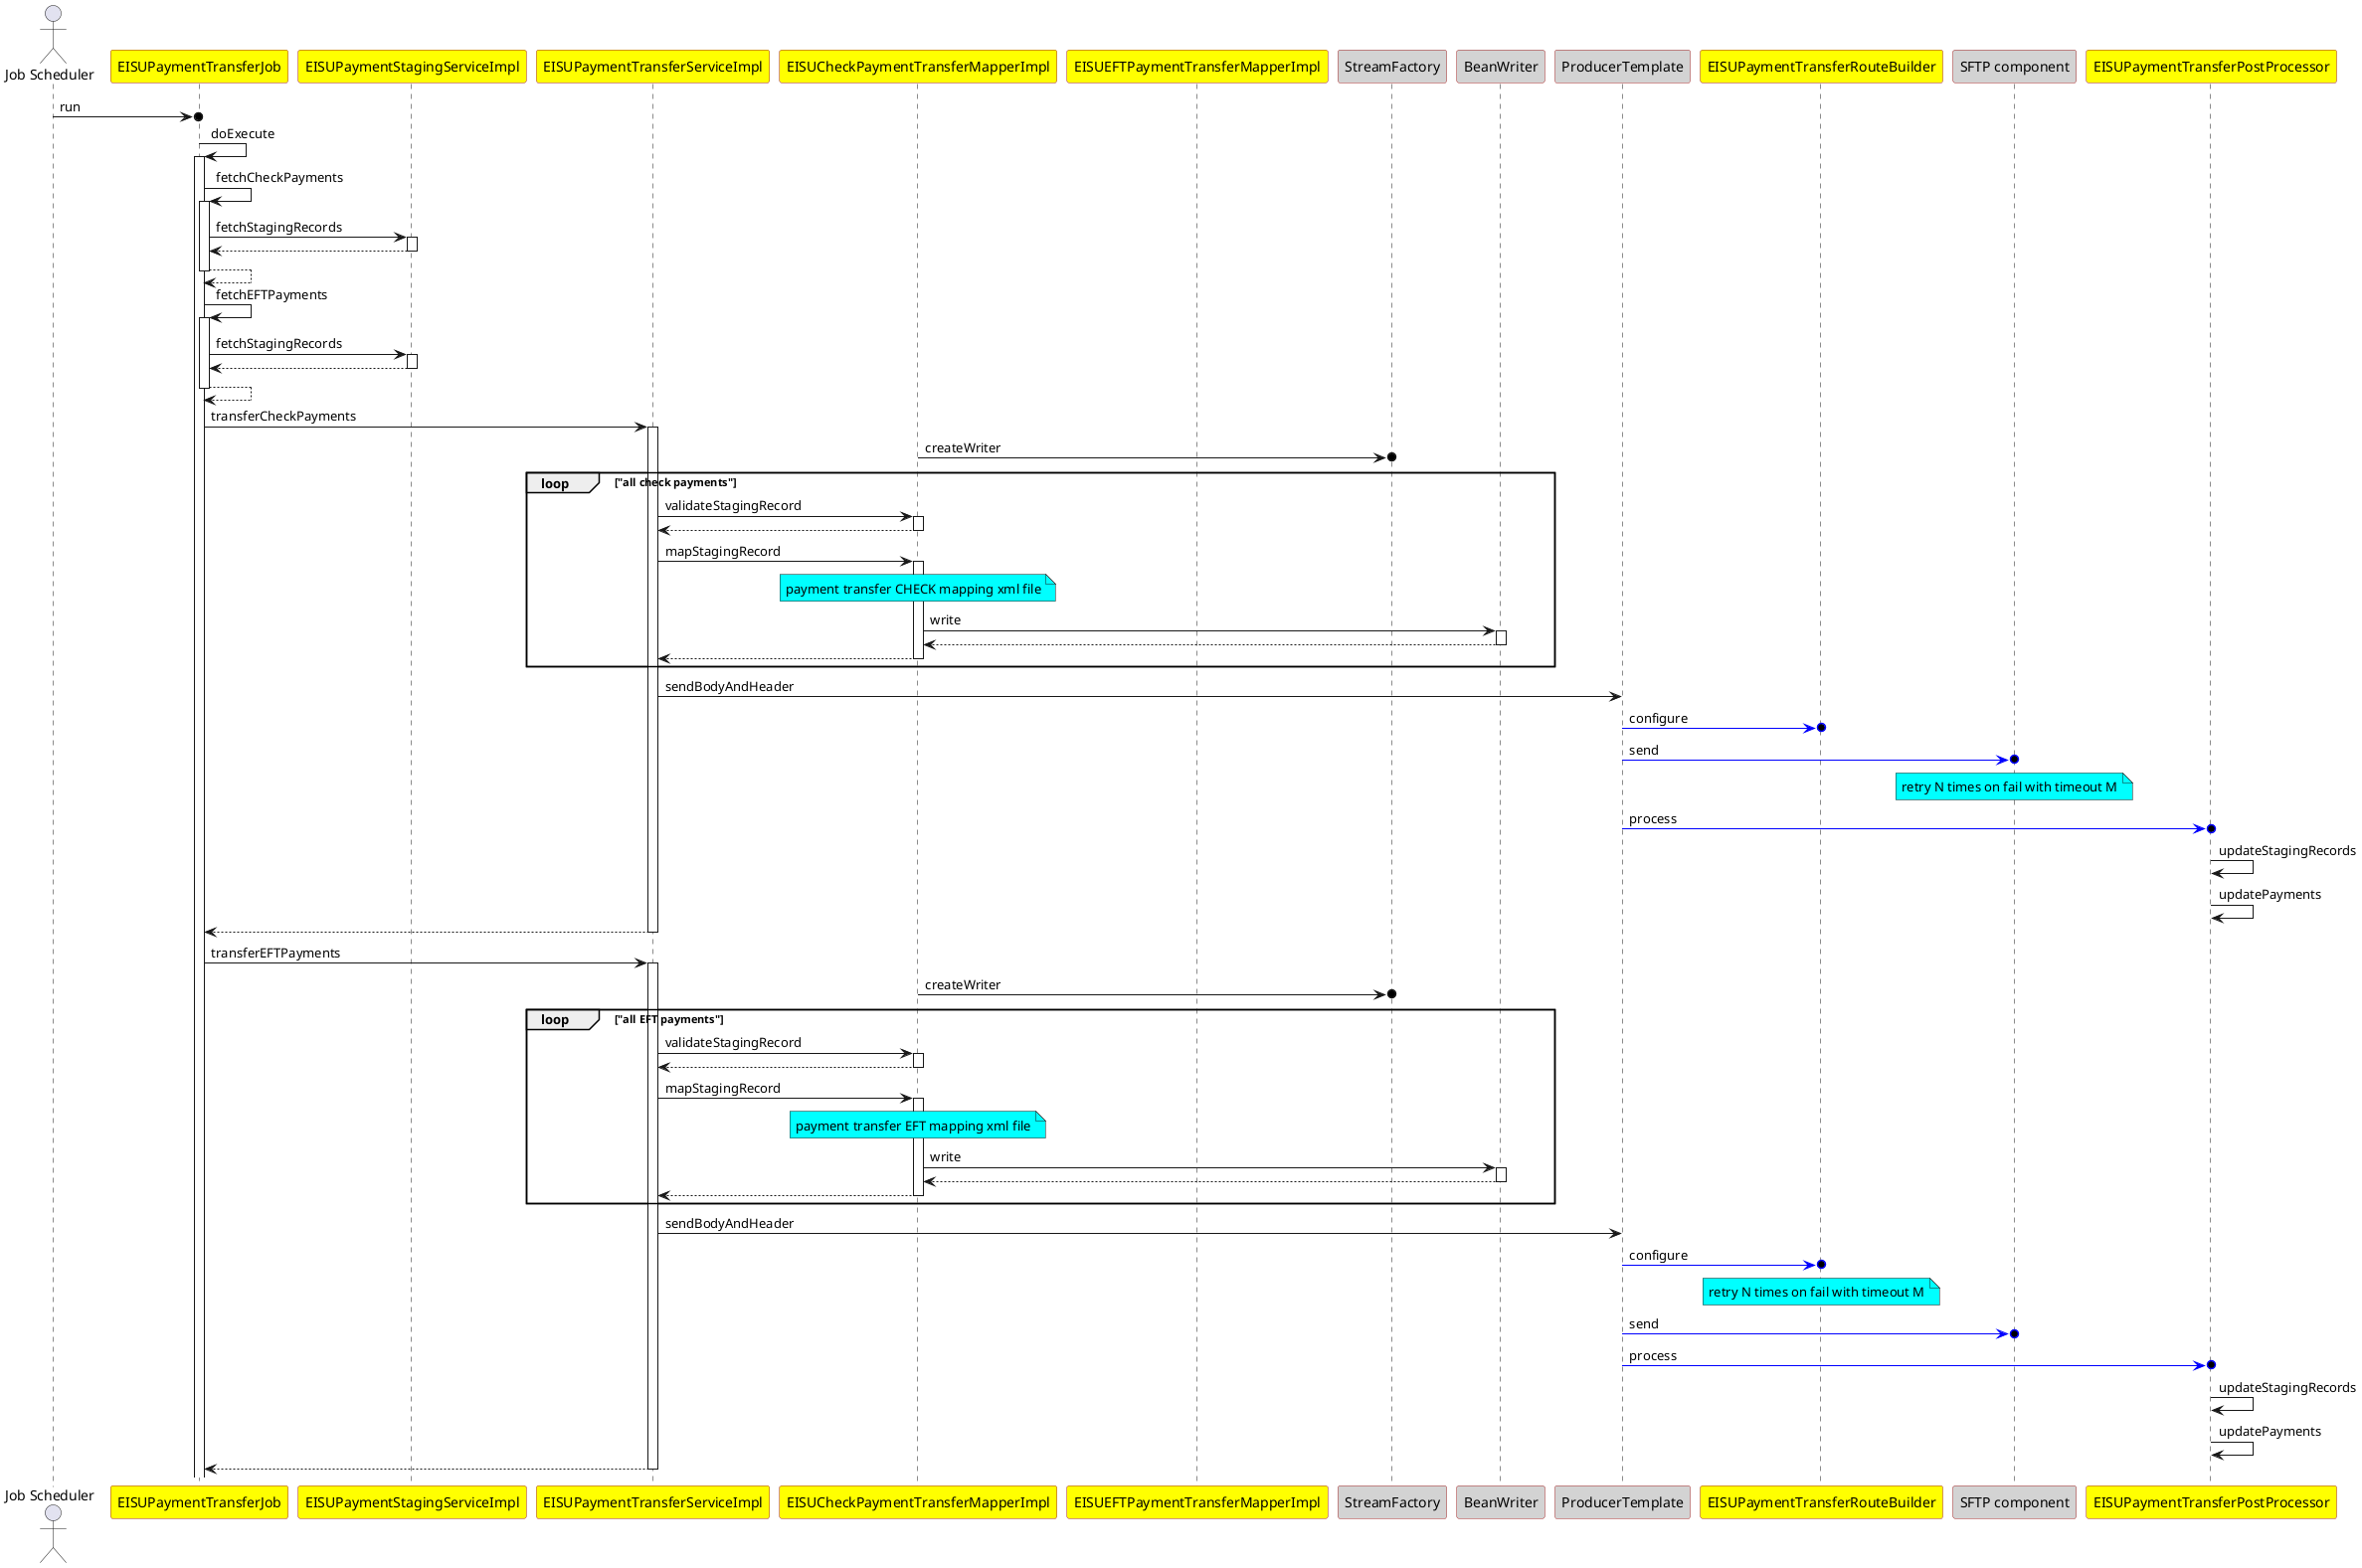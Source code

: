 @startuml
skinparam  participant {
  BackgroundColor yellow
  BorderColor brown
}

actor "Job Scheduler"
participant EISUPaymentTransferJob
participant EISUPaymentStagingServiceImpl
participant EISUPaymentTransferServiceImpl
participant EISUCheckPaymentTransferMapperImpl
participant EISUEFTPaymentTransferMapperImpl
participant StreamFactory #lightgray
participant BeanWriter #lightgray
participant ProducerTemplate #lightgray
participant EISUPaymentTransferRouteBuilder
participant "SFTP component" #lightgray
participant EISUPaymentTransferPostProcessor



"Job Scheduler" ->o EISUPaymentTransferJob : run
EISUPaymentTransferJob -> EISUPaymentTransferJob ++: doExecute
EISUPaymentTransferJob -> EISUPaymentTransferJob ++ : fetchCheckPayments
EISUPaymentTransferJob -> EISUPaymentStagingServiceImpl ++ : fetchStagingRecords
return
return

EISUPaymentTransferJob -> EISUPaymentTransferJob ++ : fetchEFTPayments
EISUPaymentTransferJob -> EISUPaymentStagingServiceImpl ++: fetchStagingRecords
return
return

EISUPaymentTransferJob -> EISUPaymentTransferServiceImpl ++ : transferCheckPayments
EISUCheckPaymentTransferMapperImpl ->o StreamFactory :createWriter
loop "all check payments"
EISUPaymentTransferServiceImpl -> EISUCheckPaymentTransferMapperImpl ++ :validateStagingRecord
return
EISUPaymentTransferServiceImpl -> EISUCheckPaymentTransferMapperImpl ++ :mapStagingRecord
note over EISUCheckPaymentTransferMapperImpl #aqua :payment transfer CHECK mapping xml file
EISUCheckPaymentTransferMapperImpl -> BeanWriter ++ :write
return

return
end
EISUPaymentTransferServiceImpl -> ProducerTemplate : sendBodyAndHeader
ProducerTemplate -[#blue]>o EISUPaymentTransferRouteBuilder:configure
ProducerTemplate -[#blue]>o "SFTP component":send
note over "SFTP component" #aqua : retry N times on fail with timeout M
ProducerTemplate -[#blue]>o EISUPaymentTransferPostProcessor:process
EISUPaymentTransferPostProcessor -> EISUPaymentTransferPostProcessor:updateStagingRecords
EISUPaymentTransferPostProcessor -> EISUPaymentTransferPostProcessor:updatePayments
return

EISUPaymentTransferJob -> EISUPaymentTransferServiceImpl ++ : transferEFTPayments
EISUCheckPaymentTransferMapperImpl ->o StreamFactory :createWriter
loop "all EFT payments"
EISUPaymentTransferServiceImpl -> EISUCheckPaymentTransferMapperImpl ++ :validateStagingRecord
return
EISUPaymentTransferServiceImpl -> EISUCheckPaymentTransferMapperImpl ++ :mapStagingRecord
note over EISUCheckPaymentTransferMapperImpl #aqua :payment transfer EFT mapping xml file
EISUCheckPaymentTransferMapperImpl -> BeanWriter ++ :write
return

return
end
EISUPaymentTransferServiceImpl -> ProducerTemplate : sendBodyAndHeader
ProducerTemplate -[#blue]>o EISUPaymentTransferRouteBuilder:configure
note over EISUPaymentTransferRouteBuilder #aqua : retry N times on fail with timeout M
ProducerTemplate -[#blue]>o "SFTP component":send
ProducerTemplate -[#blue]>o EISUPaymentTransferPostProcessor:process
EISUPaymentTransferPostProcessor -> EISUPaymentTransferPostProcessor:updateStagingRecords
EISUPaymentTransferPostProcessor -> EISUPaymentTransferPostProcessor:updatePayments
return


@enduml




@enduml
